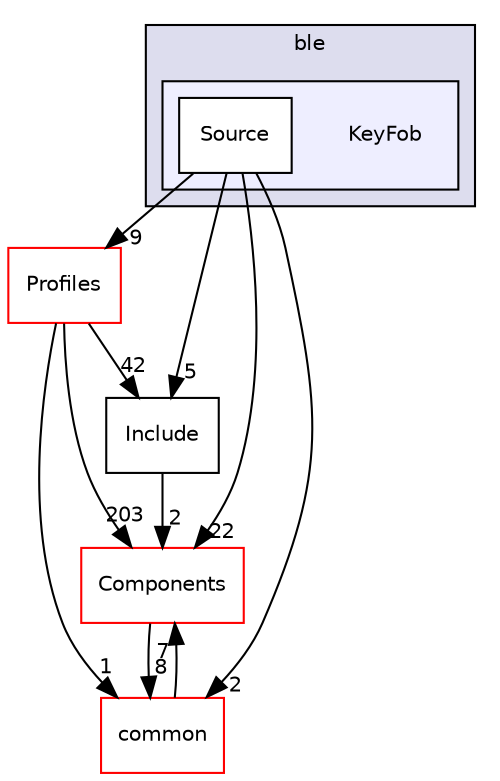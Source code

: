 digraph "C:/Work.git/ble/BLE-CC254x-1.4.0/Projects/ble/KeyFob" {
  compound=true
  node [ fontsize="10", fontname="Helvetica"];
  edge [ labelfontsize="10", labelfontname="Helvetica"];
  subgraph clusterdir_116175837578d417cf55547b959ccd07 {
    graph [ bgcolor="#ddddee", pencolor="black", label="ble" fontname="Helvetica", fontsize="10", URL="dir_116175837578d417cf55547b959ccd07.html"]
  subgraph clusterdir_a781c29708739422cd8a6a3d1a04e8ac {
    graph [ bgcolor="#eeeeff", pencolor="black", label="" URL="dir_a781c29708739422cd8a6a3d1a04e8ac.html"];
    dir_a781c29708739422cd8a6a3d1a04e8ac [shape=plaintext label="KeyFob"];
    dir_630f44192c2edcd98ae15b4cd27c80a9 [shape=box label="Source" color="black" fillcolor="white" style="filled" URL="dir_630f44192c2edcd98ae15b4cd27c80a9.html"];
  }
  }
  dir_7a2b63247ca617f0e1ef727740be8a23 [shape=box label="Components" fillcolor="white" style="filled" color="red" URL="dir_7a2b63247ca617f0e1ef727740be8a23.html"];
  dir_bbf25acfb389de4a0b62fe1493a77c04 [shape=box label="Profiles" fillcolor="white" style="filled" color="red" URL="dir_bbf25acfb389de4a0b62fe1493a77c04.html"];
  dir_75d9d4b6f44aa532429bfdb05dd9374d [shape=box label="common" fillcolor="white" style="filled" color="red" URL="dir_75d9d4b6f44aa532429bfdb05dd9374d.html"];
  dir_c92cc19f0c851bfd7369f25eb8781a13 [shape=box label="Include" URL="dir_c92cc19f0c851bfd7369f25eb8781a13.html"];
  dir_7a2b63247ca617f0e1ef727740be8a23->dir_75d9d4b6f44aa532429bfdb05dd9374d [headlabel="8", labeldistance=1.5 headhref="dir_000001_000049.html"];
  dir_630f44192c2edcd98ae15b4cd27c80a9->dir_7a2b63247ca617f0e1ef727740be8a23 [headlabel="22", labeldistance=1.5 headhref="dir_000071_000001.html"];
  dir_630f44192c2edcd98ae15b4cd27c80a9->dir_bbf25acfb389de4a0b62fe1493a77c04 [headlabel="9", labeldistance=1.5 headhref="dir_000071_000078.html"];
  dir_630f44192c2edcd98ae15b4cd27c80a9->dir_75d9d4b6f44aa532429bfdb05dd9374d [headlabel="2", labeldistance=1.5 headhref="dir_000071_000049.html"];
  dir_630f44192c2edcd98ae15b4cd27c80a9->dir_c92cc19f0c851bfd7369f25eb8781a13 [headlabel="5", labeldistance=1.5 headhref="dir_000071_000069.html"];
  dir_bbf25acfb389de4a0b62fe1493a77c04->dir_7a2b63247ca617f0e1ef727740be8a23 [headlabel="203", labeldistance=1.5 headhref="dir_000078_000001.html"];
  dir_bbf25acfb389de4a0b62fe1493a77c04->dir_75d9d4b6f44aa532429bfdb05dd9374d [headlabel="1", labeldistance=1.5 headhref="dir_000078_000049.html"];
  dir_bbf25acfb389de4a0b62fe1493a77c04->dir_c92cc19f0c851bfd7369f25eb8781a13 [headlabel="42", labeldistance=1.5 headhref="dir_000078_000069.html"];
  dir_75d9d4b6f44aa532429bfdb05dd9374d->dir_7a2b63247ca617f0e1ef727740be8a23 [headlabel="7", labeldistance=1.5 headhref="dir_000049_000001.html"];
  dir_c92cc19f0c851bfd7369f25eb8781a13->dir_7a2b63247ca617f0e1ef727740be8a23 [headlabel="2", labeldistance=1.5 headhref="dir_000069_000001.html"];
}
